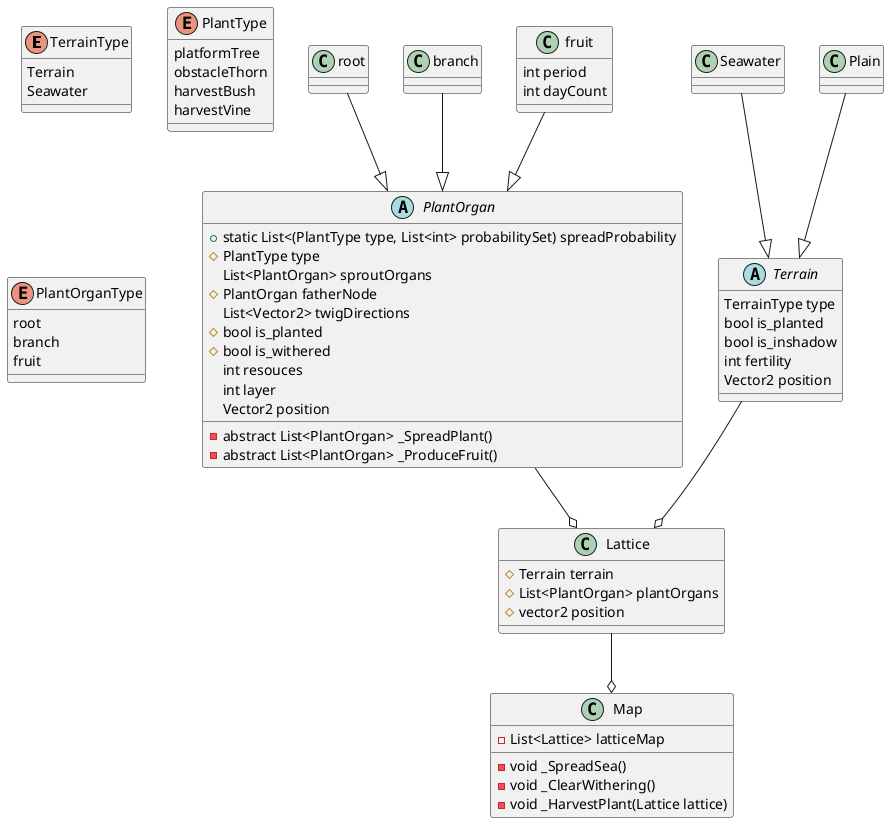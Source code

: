 @startuml HerbTrail
enum TerrainType{
    Terrain
    Seawater
}
abstract class Terrain{
    TerrainType type
    bool is_planted
    bool is_inshadow
    int fertility
    Vector2 position
}

class Seawater{
}
class Plain{
    
}
Seawater--|>Terrain
Plain--|>Terrain

enum PlantType{
    platformTree
    obstacleThorn
    harvestBush
    harvestVine
}
enum PlantOrganType{
    root
    branch
    fruit
}
abstract class PlantOrgan{
    +{field}static List<(PlantType type, List<int> probabilitySet) spreadProbability
    #PlantType type
    List<PlantOrgan> sproutOrgans
    #PlantOrgan fatherNode
    List<Vector2> twigDirections
    #bool is_planted
    #bool is_withered
    int resouces
    int layer
    Vector2 position
    -abstract List<PlantOrgan> _SpreadPlant()
    -abstract List<PlantOrgan> _ProduceFruit()
}



class root{

}
class branch{

}
class fruit{
    int period
    int dayCount

}
root --|> PlantOrgan
branch --|> PlantOrgan
fruit --|> PlantOrgan




Terrain --o Lattice
PlantOrgan --o Lattice

class Lattice{
    #Terrain terrain
    #List<PlantOrgan> plantOrgans
    #vector2 position
    

}
class Map{
    -List<Lattice> latticeMap
    -void _SpreadSea()
    -void _ClearWithering()
    -void _HarvestPlant(Lattice lattice)
}

Lattice --o Map
@enduml

